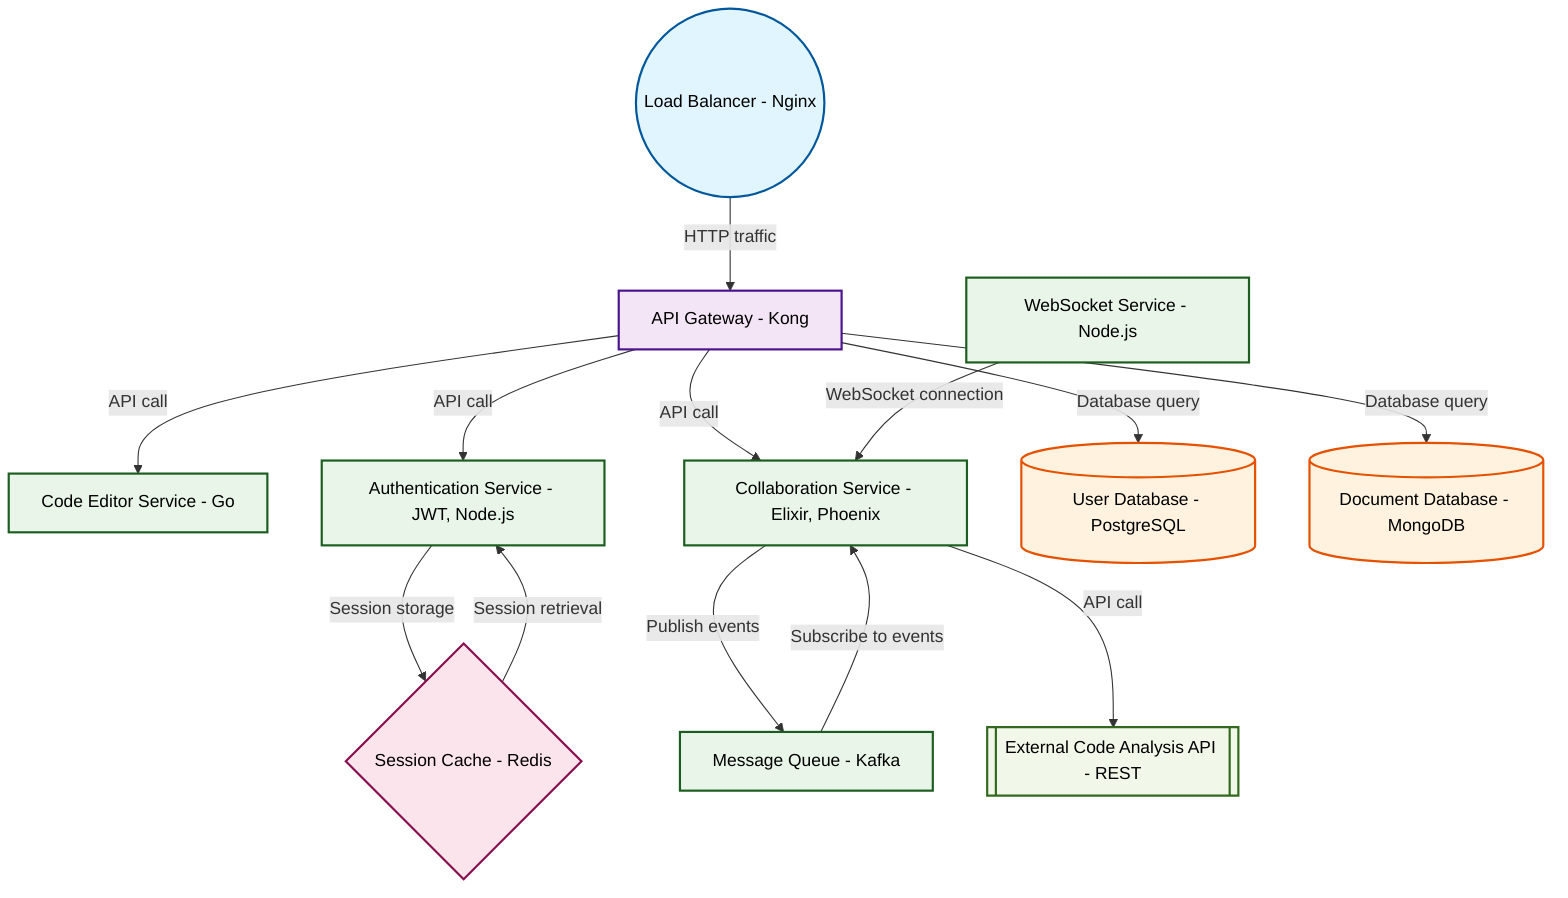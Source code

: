 graph TB

    %% Professional Software Architecture Styling
    classDef userInterface fill:#e1f5fe,stroke:#01579b,stroke-width:2px,color:#000
    classDef apiLayer fill:#f3e5f5,stroke:#4a148c,stroke-width:2px,color:#000
    classDef service fill:#e8f5e8,stroke:#1b5e20,stroke-width:2px,color:#000
    classDef database fill:#fff3e0,stroke:#e65100,stroke-width:2px,color:#000
    classDef cache fill:#fce4ec,stroke:#880e4f,stroke-width:2px,color:#000
    classDef external fill:#f1f8e9,stroke:#33691e,stroke-width:2px,color:#000

    lb1((Load Balancer - Nginx))
    api1[API Gateway - Kong]
    ws1[WebSocket Service - Node.js]
    editorService[Code Editor Service - Go]
    authService[Authentication Service - JWT, Node.js]
    collabService[Collaboration Service - Elixir, Phoenix]
    db1[(User Database - PostgreSQL)]
    db2[(Document Database - MongoDB)]
    cache1{Session Cache - Redis}
    messageQueue[Message Queue - Kafka]
    external1[[External Code Analysis API - REST]]

    lb1 -->|HTTP traffic| api1
    api1 -->|API call| authService
    api1 -->|API call| editorService
    api1 -->|API call| collabService
    api1 -->|Database query| db1
    api1 -->|Database query| db2
    ws1 -->|WebSocket connection| collabService
    collabService -->|Publish events| messageQueue
    messageQueue -->|Subscribe to events| collabService
    collabService -->|API call| external1
    authService -->|Session storage| cache1
    cache1 -->|Session retrieval| authService

    class lb1 userInterface
    class api1 apiLayer
    class ws1 service
    class editorService service
    class authService service
    class collabService service
    class db1 database
    class db2 database
    class cache1 cache
    class messageQueue service
    class external1 external